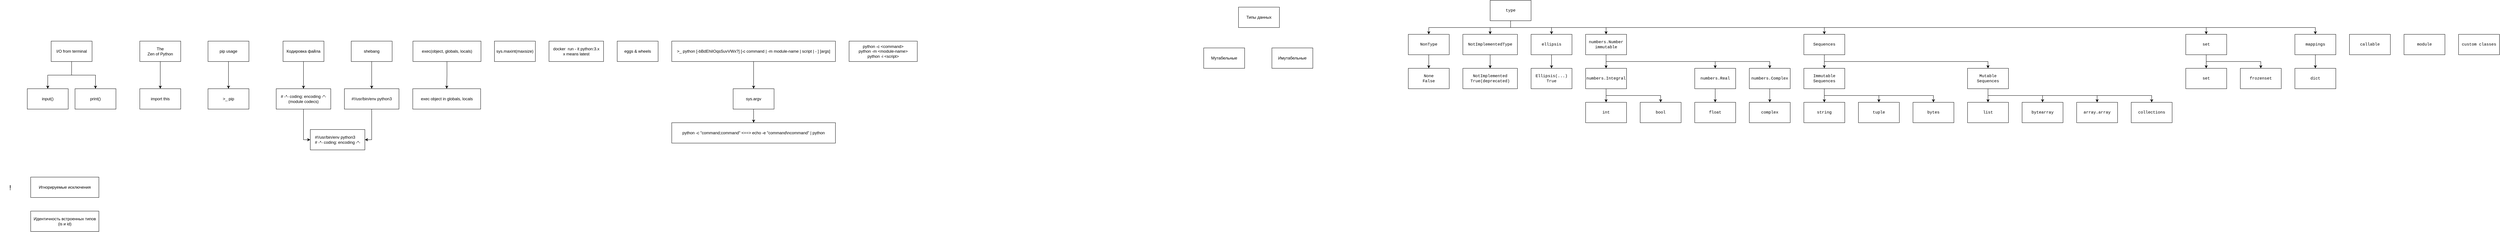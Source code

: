 <mxfile version="17.4.0" type="github">
  <diagram id="f7igN_PYlKPxjjrSWDxX" name="Page-1">
    <mxGraphModel dx="1298" dy="893" grid="1" gridSize="10" guides="1" tooltips="1" connect="1" arrows="1" fold="1" page="1" pageScale="1" pageWidth="827" pageHeight="1169" math="0" shadow="0">
      <root>
        <mxCell id="0" />
        <mxCell id="1" parent="0" />
        <mxCell id="fjqLG9jufIr7hQlXoKtr-2" style="edgeStyle=orthogonalEdgeStyle;rounded=0;orthogonalLoop=1;jettySize=auto;html=1;exitX=0.5;exitY=1;exitDx=0;exitDy=0;entryX=0.5;entryY=0;entryDx=0;entryDy=0;" parent="1" source="402RmO6OI47TIIfogovb-1" target="fjqLG9jufIr7hQlXoKtr-1" edge="1">
          <mxGeometry relative="1" as="geometry" />
        </mxCell>
        <mxCell id="fjqLG9jufIr7hQlXoKtr-4" style="edgeStyle=orthogonalEdgeStyle;rounded=0;orthogonalLoop=1;jettySize=auto;html=1;exitX=0.5;exitY=1;exitDx=0;exitDy=0;" parent="1" source="402RmO6OI47TIIfogovb-1" target="fjqLG9jufIr7hQlXoKtr-3" edge="1">
          <mxGeometry relative="1" as="geometry" />
        </mxCell>
        <mxCell id="402RmO6OI47TIIfogovb-1" value="I/O from terminal" style="rounded=0;whiteSpace=wrap;html=1;" parent="1" vertex="1">
          <mxGeometry x="180" y="180" width="120" height="60" as="geometry" />
        </mxCell>
        <mxCell id="fjqLG9jufIr7hQlXoKtr-1" value="input()" style="whiteSpace=wrap;html=1;" parent="1" vertex="1">
          <mxGeometry x="110" y="320" width="120" height="60" as="geometry" />
        </mxCell>
        <mxCell id="fjqLG9jufIr7hQlXoKtr-3" value="print()" style="whiteSpace=wrap;html=1;" parent="1" vertex="1">
          <mxGeometry x="250" y="320" width="120" height="60" as="geometry" />
        </mxCell>
        <mxCell id="fjqLG9jufIr7hQlXoKtr-7" style="edgeStyle=orthogonalEdgeStyle;rounded=0;orthogonalLoop=1;jettySize=auto;html=1;exitX=0.5;exitY=1;exitDx=0;exitDy=0;entryX=0.5;entryY=0;entryDx=0;entryDy=0;" parent="1" source="fjqLG9jufIr7hQlXoKtr-5" target="fjqLG9jufIr7hQlXoKtr-6" edge="1">
          <mxGeometry relative="1" as="geometry" />
        </mxCell>
        <mxCell id="fjqLG9jufIr7hQlXoKtr-5" value="The &lt;br&gt;Zen of Python" style="whiteSpace=wrap;html=1;" parent="1" vertex="1">
          <mxGeometry x="440" y="180" width="120" height="60" as="geometry" />
        </mxCell>
        <mxCell id="fjqLG9jufIr7hQlXoKtr-6" value="import this" style="whiteSpace=wrap;html=1;" parent="1" vertex="1">
          <mxGeometry x="440" y="320" width="120" height="60" as="geometry" />
        </mxCell>
        <mxCell id="fjqLG9jufIr7hQlXoKtr-10" style="edgeStyle=orthogonalEdgeStyle;rounded=0;orthogonalLoop=1;jettySize=auto;html=1;exitX=0.5;exitY=1;exitDx=0;exitDy=0;" parent="1" source="fjqLG9jufIr7hQlXoKtr-8" target="fjqLG9jufIr7hQlXoKtr-9" edge="1">
          <mxGeometry relative="1" as="geometry" />
        </mxCell>
        <mxCell id="fjqLG9jufIr7hQlXoKtr-8" value="pip usage" style="whiteSpace=wrap;html=1;" parent="1" vertex="1">
          <mxGeometry x="640" y="180" width="120" height="60" as="geometry" />
        </mxCell>
        <mxCell id="fjqLG9jufIr7hQlXoKtr-9" value="&amp;gt;_ pip" style="whiteSpace=wrap;html=1;" parent="1" vertex="1">
          <mxGeometry x="640" y="320" width="120" height="60" as="geometry" />
        </mxCell>
        <mxCell id="fjqLG9jufIr7hQlXoKtr-13" style="edgeStyle=orthogonalEdgeStyle;rounded=0;orthogonalLoop=1;jettySize=auto;html=1;exitX=0.5;exitY=1;exitDx=0;exitDy=0;entryX=0.5;entryY=0;entryDx=0;entryDy=0;" parent="1" source="fjqLG9jufIr7hQlXoKtr-11" target="fjqLG9jufIr7hQlXoKtr-12" edge="1">
          <mxGeometry relative="1" as="geometry" />
        </mxCell>
        <mxCell id="fjqLG9jufIr7hQlXoKtr-11" value="Кодировка файла" style="whiteSpace=wrap;html=1;" parent="1" vertex="1">
          <mxGeometry x="860" y="180" width="120" height="60" as="geometry" />
        </mxCell>
        <mxCell id="fjqLG9jufIr7hQlXoKtr-20" style="edgeStyle=orthogonalEdgeStyle;rounded=0;orthogonalLoop=1;jettySize=auto;html=1;exitX=0.5;exitY=1;exitDx=0;exitDy=0;entryX=0;entryY=0.5;entryDx=0;entryDy=0;" parent="1" source="fjqLG9jufIr7hQlXoKtr-12" target="fjqLG9jufIr7hQlXoKtr-17" edge="1">
          <mxGeometry relative="1" as="geometry" />
        </mxCell>
        <mxCell id="fjqLG9jufIr7hQlXoKtr-12" value="# -*- coding: encoding -*-&lt;br&gt;(module codecs)" style="whiteSpace=wrap;html=1;" parent="1" vertex="1">
          <mxGeometry x="840" y="320" width="160" height="60" as="geometry" />
        </mxCell>
        <mxCell id="fjqLG9jufIr7hQlXoKtr-16" style="edgeStyle=orthogonalEdgeStyle;rounded=0;orthogonalLoop=1;jettySize=auto;html=1;exitX=0.5;exitY=1;exitDx=0;exitDy=0;entryX=0.5;entryY=0;entryDx=0;entryDy=0;" parent="1" source="fjqLG9jufIr7hQlXoKtr-14" target="fjqLG9jufIr7hQlXoKtr-15" edge="1">
          <mxGeometry relative="1" as="geometry" />
        </mxCell>
        <mxCell id="fjqLG9jufIr7hQlXoKtr-14" value="shebang" style="whiteSpace=wrap;html=1;" parent="1" vertex="1">
          <mxGeometry x="1060" y="180" width="120" height="60" as="geometry" />
        </mxCell>
        <mxCell id="fjqLG9jufIr7hQlXoKtr-19" style="edgeStyle=orthogonalEdgeStyle;rounded=0;orthogonalLoop=1;jettySize=auto;html=1;exitX=0.5;exitY=1;exitDx=0;exitDy=0;entryX=1;entryY=0.5;entryDx=0;entryDy=0;" parent="1" source="fjqLG9jufIr7hQlXoKtr-15" target="fjqLG9jufIr7hQlXoKtr-17" edge="1">
          <mxGeometry relative="1" as="geometry" />
        </mxCell>
        <mxCell id="fjqLG9jufIr7hQlXoKtr-15" value="#!/usr/bin/env python3" style="whiteSpace=wrap;html=1;" parent="1" vertex="1">
          <mxGeometry x="1040" y="320" width="160" height="60" as="geometry" />
        </mxCell>
        <mxCell id="fjqLG9jufIr7hQlXoKtr-17" value="&lt;div style=&quot;text-align: left&quot;&gt;#!/usr/bin/env python3&lt;/div&gt;&lt;div style=&quot;text-align: left&quot;&gt;# -*- coding: encoding -*-&lt;/div&gt;" style="whiteSpace=wrap;html=1;" parent="1" vertex="1">
          <mxGeometry x="940" y="440" width="160" height="60" as="geometry" />
        </mxCell>
        <mxCell id="fjqLG9jufIr7hQlXoKtr-23" style="edgeStyle=orthogonalEdgeStyle;rounded=0;orthogonalLoop=1;jettySize=auto;html=1;exitX=0.5;exitY=1;exitDx=0;exitDy=0;entryX=0.5;entryY=0;entryDx=0;entryDy=0;" parent="1" source="fjqLG9jufIr7hQlXoKtr-21" target="fjqLG9jufIr7hQlXoKtr-22" edge="1">
          <mxGeometry relative="1" as="geometry" />
        </mxCell>
        <mxCell id="fjqLG9jufIr7hQlXoKtr-21" value="exec(object, globals, locals)" style="whiteSpace=wrap;html=1;" parent="1" vertex="1">
          <mxGeometry x="1241" y="180" width="199.5" height="60" as="geometry" />
        </mxCell>
        <mxCell id="fjqLG9jufIr7hQlXoKtr-22" value="exec object in globals, locals" style="whiteSpace=wrap;html=1;" parent="1" vertex="1">
          <mxGeometry x="1240.5" y="320" width="199" height="60" as="geometry" />
        </mxCell>
        <mxCell id="fjqLG9jufIr7hQlXoKtr-24" value="Игнорируемые исключения" style="whiteSpace=wrap;html=1;" parent="1" vertex="1">
          <mxGeometry x="120" y="580" width="200" height="60" as="geometry" />
        </mxCell>
        <mxCell id="fjqLG9jufIr7hQlXoKtr-25" value="&lt;font style=&quot;font-size: 20px&quot;&gt;!&lt;/font&gt;" style="text;html=1;strokeColor=none;fillColor=none;align=center;verticalAlign=middle;whiteSpace=wrap;rounded=0;" parent="1" vertex="1">
          <mxGeometry x="30" y="595" width="60" height="30" as="geometry" />
        </mxCell>
        <mxCell id="fjqLG9jufIr7hQlXoKtr-26" value="sys.maxint(maxsize)" style="whiteSpace=wrap;html=1;fontSize=12;fontStyle=0" parent="1" vertex="1">
          <mxGeometry x="1480" y="180" width="120" height="60" as="geometry" />
        </mxCell>
        <mxCell id="fjqLG9jufIr7hQlXoKtr-27" value="Идентичность встроенных типов (is и id)" style="whiteSpace=wrap;html=1;fontSize=12;" parent="1" vertex="1">
          <mxGeometry x="120" y="680" width="200" height="60" as="geometry" />
        </mxCell>
        <mxCell id="fjqLG9jufIr7hQlXoKtr-28" value="docker &amp;nbsp;run - it python:3.x&lt;br&gt;x means latest" style="whiteSpace=wrap;html=1;fontSize=12;" parent="1" vertex="1">
          <mxGeometry x="1640" y="180" width="160" height="60" as="geometry" />
        </mxCell>
        <mxCell id="fjqLG9jufIr7hQlXoKtr-29" value="eggs &amp;amp; wheels" style="whiteSpace=wrap;html=1;fontSize=12;" parent="1" vertex="1">
          <mxGeometry x="1840" y="180" width="120" height="60" as="geometry" />
        </mxCell>
        <mxCell id="fjqLG9jufIr7hQlXoKtr-33" style="edgeStyle=orthogonalEdgeStyle;rounded=0;orthogonalLoop=1;jettySize=auto;html=1;exitX=0.5;exitY=1;exitDx=0;exitDy=0;entryX=0.5;entryY=0;entryDx=0;entryDy=0;fontSize=12;" parent="1" source="fjqLG9jufIr7hQlXoKtr-30" target="fjqLG9jufIr7hQlXoKtr-32" edge="1">
          <mxGeometry relative="1" as="geometry" />
        </mxCell>
        <mxCell id="fjqLG9jufIr7hQlXoKtr-30" value="&amp;gt;_&amp;nbsp;python [-bBdEhiIOqsSuvVWx?] [-c command | -m module-name | script | - ] [args]" style="whiteSpace=wrap;html=1;fontSize=12;" parent="1" vertex="1">
          <mxGeometry x="2000" y="180" width="480" height="60" as="geometry" />
        </mxCell>
        <mxCell id="fjqLG9jufIr7hQlXoKtr-35" style="edgeStyle=orthogonalEdgeStyle;rounded=0;orthogonalLoop=1;jettySize=auto;html=1;exitX=0.5;exitY=1;exitDx=0;exitDy=0;entryX=0.5;entryY=0;entryDx=0;entryDy=0;fontSize=12;" parent="1" source="fjqLG9jufIr7hQlXoKtr-32" target="fjqLG9jufIr7hQlXoKtr-34" edge="1">
          <mxGeometry relative="1" as="geometry" />
        </mxCell>
        <mxCell id="fjqLG9jufIr7hQlXoKtr-32" value="sys.argv" style="whiteSpace=wrap;html=1;fontSize=12;" parent="1" vertex="1">
          <mxGeometry x="2180" y="320" width="120" height="60" as="geometry" />
        </mxCell>
        <mxCell id="fjqLG9jufIr7hQlXoKtr-34" value="python -c &quot;command;command&quot; &amp;lt;==&amp;gt; echo -e &quot;command\ncommand&quot; | python" style="whiteSpace=wrap;html=1;fontSize=12;" parent="1" vertex="1">
          <mxGeometry x="2000" y="420" width="480" height="60" as="geometry" />
        </mxCell>
        <mxCell id="dHfb87SPBxzQ6KdG2XZ1-1" value="python -c &amp;lt;command&amp;gt;&lt;br&gt;python -m &amp;lt;module-name&amp;gt;&lt;br&gt;python -i &amp;lt;script&amp;gt;" style="whiteSpace=wrap;html=1;" parent="1" vertex="1">
          <mxGeometry x="2520" y="180" width="200" height="60" as="geometry" />
        </mxCell>
        <mxCell id="pvh-8OEyMAAPhfDKWapa-1" value="Типы данных" style="whiteSpace=wrap;html=1;" vertex="1" parent="1">
          <mxGeometry x="3662" y="80" width="120" height="60" as="geometry" />
        </mxCell>
        <mxCell id="pvh-8OEyMAAPhfDKWapa-2" value="Мутабельные" style="whiteSpace=wrap;html=1;" vertex="1" parent="1">
          <mxGeometry x="3560" y="200" width="120" height="60" as="geometry" />
        </mxCell>
        <mxCell id="pvh-8OEyMAAPhfDKWapa-3" value="Имутабельные" style="whiteSpace=wrap;html=1;" vertex="1" parent="1">
          <mxGeometry x="3760" y="200" width="120" height="60" as="geometry" />
        </mxCell>
        <mxCell id="pvh-8OEyMAAPhfDKWapa-29" style="edgeStyle=orthogonalEdgeStyle;rounded=0;orthogonalLoop=1;jettySize=auto;html=1;exitX=0.5;exitY=1;exitDx=0;exitDy=0;fontFamily=Courier New;" edge="1" parent="1" source="pvh-8OEyMAAPhfDKWapa-4" target="pvh-8OEyMAAPhfDKWapa-11">
          <mxGeometry relative="1" as="geometry" />
        </mxCell>
        <mxCell id="pvh-8OEyMAAPhfDKWapa-30" style="edgeStyle=orthogonalEdgeStyle;rounded=0;orthogonalLoop=1;jettySize=auto;html=1;exitX=0.5;exitY=1;exitDx=0;exitDy=0;fontFamily=Courier New;" edge="1" parent="1" source="pvh-8OEyMAAPhfDKWapa-4" target="pvh-8OEyMAAPhfDKWapa-19">
          <mxGeometry relative="1" as="geometry" />
        </mxCell>
        <mxCell id="pvh-8OEyMAAPhfDKWapa-32" style="edgeStyle=orthogonalEdgeStyle;rounded=0;orthogonalLoop=1;jettySize=auto;html=1;exitX=0.5;exitY=1;exitDx=0;exitDy=0;entryX=0.5;entryY=0;entryDx=0;entryDy=0;fontFamily=Courier New;" edge="1" parent="1" source="pvh-8OEyMAAPhfDKWapa-4" target="pvh-8OEyMAAPhfDKWapa-5">
          <mxGeometry relative="1" as="geometry" />
        </mxCell>
        <mxCell id="pvh-8OEyMAAPhfDKWapa-34" style="edgeStyle=orthogonalEdgeStyle;rounded=0;orthogonalLoop=1;jettySize=auto;html=1;exitX=0.5;exitY=1;exitDx=0;exitDy=0;fontFamily=Courier New;" edge="1" parent="1" source="pvh-8OEyMAAPhfDKWapa-4" target="pvh-8OEyMAAPhfDKWapa-7">
          <mxGeometry relative="1" as="geometry" />
        </mxCell>
        <mxCell id="pvh-8OEyMAAPhfDKWapa-35" style="edgeStyle=orthogonalEdgeStyle;rounded=0;orthogonalLoop=1;jettySize=auto;html=1;exitX=0.5;exitY=1;exitDx=0;exitDy=0;entryX=0.5;entryY=0;entryDx=0;entryDy=0;fontFamily=Courier New;" edge="1" parent="1" source="pvh-8OEyMAAPhfDKWapa-4" target="pvh-8OEyMAAPhfDKWapa-9">
          <mxGeometry relative="1" as="geometry" />
        </mxCell>
        <mxCell id="pvh-8OEyMAAPhfDKWapa-55" style="edgeStyle=orthogonalEdgeStyle;rounded=0;orthogonalLoop=1;jettySize=auto;html=1;exitX=0.5;exitY=1;exitDx=0;exitDy=0;entryX=0.5;entryY=0;entryDx=0;entryDy=0;fontFamily=Courier New;" edge="1" parent="1" source="pvh-8OEyMAAPhfDKWapa-4" target="pvh-8OEyMAAPhfDKWapa-54">
          <mxGeometry relative="1" as="geometry" />
        </mxCell>
        <mxCell id="pvh-8OEyMAAPhfDKWapa-63" style="edgeStyle=orthogonalEdgeStyle;rounded=0;orthogonalLoop=1;jettySize=auto;html=1;exitX=0.5;exitY=1;exitDx=0;exitDy=0;fontFamily=Courier New;" edge="1" parent="1" source="pvh-8OEyMAAPhfDKWapa-4" target="pvh-8OEyMAAPhfDKWapa-60">
          <mxGeometry relative="1" as="geometry" />
        </mxCell>
        <mxCell id="pvh-8OEyMAAPhfDKWapa-4" value="type" style="whiteSpace=wrap;html=1;fontFamily=Courier New;" vertex="1" parent="1">
          <mxGeometry x="4400" y="60" width="120" height="60" as="geometry" />
        </mxCell>
        <mxCell id="pvh-8OEyMAAPhfDKWapa-33" style="edgeStyle=orthogonalEdgeStyle;rounded=0;orthogonalLoop=1;jettySize=auto;html=1;exitX=0.5;exitY=1;exitDx=0;exitDy=0;entryX=0.5;entryY=0;entryDx=0;entryDy=0;fontFamily=Courier New;" edge="1" parent="1" source="pvh-8OEyMAAPhfDKWapa-5" target="pvh-8OEyMAAPhfDKWapa-6">
          <mxGeometry relative="1" as="geometry" />
        </mxCell>
        <mxCell id="pvh-8OEyMAAPhfDKWapa-5" value="NonType" style="whiteSpace=wrap;html=1;fontFamily=Courier New;" vertex="1" parent="1">
          <mxGeometry x="4160" y="160" width="120" height="60" as="geometry" />
        </mxCell>
        <mxCell id="pvh-8OEyMAAPhfDKWapa-6" value="None&lt;br&gt;False" style="whiteSpace=wrap;html=1;fontFamily=Courier New;" vertex="1" parent="1">
          <mxGeometry x="4160" y="260" width="120" height="60" as="geometry" />
        </mxCell>
        <mxCell id="pvh-8OEyMAAPhfDKWapa-36" style="edgeStyle=orthogonalEdgeStyle;rounded=0;orthogonalLoop=1;jettySize=auto;html=1;exitX=0.5;exitY=1;exitDx=0;exitDy=0;entryX=0.5;entryY=0;entryDx=0;entryDy=0;fontFamily=Courier New;" edge="1" parent="1" source="pvh-8OEyMAAPhfDKWapa-7" target="pvh-8OEyMAAPhfDKWapa-8">
          <mxGeometry relative="1" as="geometry" />
        </mxCell>
        <mxCell id="pvh-8OEyMAAPhfDKWapa-7" value="NotImplementedType" style="whiteSpace=wrap;html=1;fontFamily=Courier New;" vertex="1" parent="1">
          <mxGeometry x="4320" y="160" width="160" height="60" as="geometry" />
        </mxCell>
        <mxCell id="pvh-8OEyMAAPhfDKWapa-8" value="NotImplemented&lt;br&gt;True(deprecated)" style="whiteSpace=wrap;html=1;fontFamily=Courier New;" vertex="1" parent="1">
          <mxGeometry x="4320" y="260" width="160" height="60" as="geometry" />
        </mxCell>
        <mxCell id="pvh-8OEyMAAPhfDKWapa-37" style="edgeStyle=orthogonalEdgeStyle;rounded=0;orthogonalLoop=1;jettySize=auto;html=1;exitX=0.5;exitY=1;exitDx=0;exitDy=0;entryX=0.5;entryY=0;entryDx=0;entryDy=0;fontFamily=Courier New;" edge="1" parent="1" source="pvh-8OEyMAAPhfDKWapa-9" target="pvh-8OEyMAAPhfDKWapa-10">
          <mxGeometry relative="1" as="geometry" />
        </mxCell>
        <mxCell id="pvh-8OEyMAAPhfDKWapa-9" value="ellipsis" style="whiteSpace=wrap;html=1;fontFamily=Courier New;" vertex="1" parent="1">
          <mxGeometry x="4520" y="160" width="120" height="60" as="geometry" />
        </mxCell>
        <mxCell id="pvh-8OEyMAAPhfDKWapa-10" value="Ellipsis(...)&lt;br&gt;True" style="whiteSpace=wrap;html=1;fontFamily=Courier New;" vertex="1" parent="1">
          <mxGeometry x="4520" y="260" width="120" height="60" as="geometry" />
        </mxCell>
        <mxCell id="pvh-8OEyMAAPhfDKWapa-21" style="edgeStyle=orthogonalEdgeStyle;rounded=0;orthogonalLoop=1;jettySize=auto;html=1;exitX=0.5;exitY=1;exitDx=0;exitDy=0;entryX=0.5;entryY=0;entryDx=0;entryDy=0;fontFamily=Courier New;" edge="1" parent="1" source="pvh-8OEyMAAPhfDKWapa-11" target="pvh-8OEyMAAPhfDKWapa-12">
          <mxGeometry relative="1" as="geometry" />
        </mxCell>
        <mxCell id="pvh-8OEyMAAPhfDKWapa-24" style="edgeStyle=orthogonalEdgeStyle;rounded=0;orthogonalLoop=1;jettySize=auto;html=1;exitX=0.5;exitY=1;exitDx=0;exitDy=0;fontFamily=Courier New;" edge="1" parent="1" source="pvh-8OEyMAAPhfDKWapa-11" target="pvh-8OEyMAAPhfDKWapa-14">
          <mxGeometry relative="1" as="geometry" />
        </mxCell>
        <mxCell id="pvh-8OEyMAAPhfDKWapa-26" style="edgeStyle=orthogonalEdgeStyle;rounded=0;orthogonalLoop=1;jettySize=auto;html=1;exitX=0.5;exitY=1;exitDx=0;exitDy=0;entryX=0.5;entryY=0;entryDx=0;entryDy=0;fontFamily=Courier New;" edge="1" parent="1" source="pvh-8OEyMAAPhfDKWapa-11" target="pvh-8OEyMAAPhfDKWapa-17">
          <mxGeometry relative="1" as="geometry" />
        </mxCell>
        <mxCell id="pvh-8OEyMAAPhfDKWapa-11" value="numbers.Number&lt;br&gt;immutable" style="whiteSpace=wrap;html=1;fontFamily=Courier New;" vertex="1" parent="1">
          <mxGeometry x="4680" y="160" width="120" height="60" as="geometry" />
        </mxCell>
        <mxCell id="pvh-8OEyMAAPhfDKWapa-22" style="edgeStyle=orthogonalEdgeStyle;rounded=0;orthogonalLoop=1;jettySize=auto;html=1;exitX=0.5;exitY=1;exitDx=0;exitDy=0;entryX=0.5;entryY=0;entryDx=0;entryDy=0;fontFamily=Courier New;" edge="1" parent="1" source="pvh-8OEyMAAPhfDKWapa-12" target="pvh-8OEyMAAPhfDKWapa-13">
          <mxGeometry relative="1" as="geometry" />
        </mxCell>
        <mxCell id="pvh-8OEyMAAPhfDKWapa-23" style="edgeStyle=orthogonalEdgeStyle;rounded=0;orthogonalLoop=1;jettySize=auto;html=1;exitX=0.5;exitY=1;exitDx=0;exitDy=0;fontFamily=Courier New;" edge="1" parent="1" source="pvh-8OEyMAAPhfDKWapa-12" target="pvh-8OEyMAAPhfDKWapa-15">
          <mxGeometry relative="1" as="geometry" />
        </mxCell>
        <mxCell id="pvh-8OEyMAAPhfDKWapa-12" value="numbers.Integral" style="whiteSpace=wrap;html=1;fontFamily=Courier New;" vertex="1" parent="1">
          <mxGeometry x="4680" y="260" width="120" height="60" as="geometry" />
        </mxCell>
        <mxCell id="pvh-8OEyMAAPhfDKWapa-13" value="int" style="whiteSpace=wrap;html=1;fontFamily=Courier New;" vertex="1" parent="1">
          <mxGeometry x="4680" y="360" width="120" height="60" as="geometry" />
        </mxCell>
        <mxCell id="pvh-8OEyMAAPhfDKWapa-25" style="edgeStyle=orthogonalEdgeStyle;rounded=0;orthogonalLoop=1;jettySize=auto;html=1;exitX=0.5;exitY=1;exitDx=0;exitDy=0;entryX=0.5;entryY=0;entryDx=0;entryDy=0;fontFamily=Courier New;" edge="1" parent="1" source="pvh-8OEyMAAPhfDKWapa-14" target="pvh-8OEyMAAPhfDKWapa-16">
          <mxGeometry relative="1" as="geometry" />
        </mxCell>
        <mxCell id="pvh-8OEyMAAPhfDKWapa-14" value="numbers.Real" style="whiteSpace=wrap;html=1;fontFamily=Courier New;" vertex="1" parent="1">
          <mxGeometry x="5000" y="260" width="120" height="60" as="geometry" />
        </mxCell>
        <mxCell id="pvh-8OEyMAAPhfDKWapa-15" value="bool" style="whiteSpace=wrap;html=1;fontFamily=Courier New;" vertex="1" parent="1">
          <mxGeometry x="4840" y="360" width="120" height="60" as="geometry" />
        </mxCell>
        <mxCell id="pvh-8OEyMAAPhfDKWapa-16" value="float" style="whiteSpace=wrap;html=1;fontFamily=Courier New;" vertex="1" parent="1">
          <mxGeometry x="5000" y="360" width="120" height="60" as="geometry" />
        </mxCell>
        <mxCell id="pvh-8OEyMAAPhfDKWapa-27" style="edgeStyle=orthogonalEdgeStyle;rounded=0;orthogonalLoop=1;jettySize=auto;html=1;exitX=0.5;exitY=1;exitDx=0;exitDy=0;entryX=0.5;entryY=0;entryDx=0;entryDy=0;fontFamily=Courier New;" edge="1" parent="1" source="pvh-8OEyMAAPhfDKWapa-17" target="pvh-8OEyMAAPhfDKWapa-18">
          <mxGeometry relative="1" as="geometry" />
        </mxCell>
        <mxCell id="pvh-8OEyMAAPhfDKWapa-17" value="numbers.Complex" style="whiteSpace=wrap;html=1;fontFamily=Courier New;" vertex="1" parent="1">
          <mxGeometry x="5160" y="260" width="120" height="60" as="geometry" />
        </mxCell>
        <mxCell id="pvh-8OEyMAAPhfDKWapa-18" value="complex" style="whiteSpace=wrap;html=1;fontFamily=Courier New;" vertex="1" parent="1">
          <mxGeometry x="5160" y="360" width="120" height="60" as="geometry" />
        </mxCell>
        <mxCell id="pvh-8OEyMAAPhfDKWapa-31" style="edgeStyle=orthogonalEdgeStyle;rounded=0;orthogonalLoop=1;jettySize=auto;html=1;exitX=0.5;exitY=1;exitDx=0;exitDy=0;entryX=0.5;entryY=0;entryDx=0;entryDy=0;fontFamily=Courier New;" edge="1" parent="1" source="pvh-8OEyMAAPhfDKWapa-19" target="pvh-8OEyMAAPhfDKWapa-20">
          <mxGeometry relative="1" as="geometry" />
        </mxCell>
        <mxCell id="pvh-8OEyMAAPhfDKWapa-45" style="edgeStyle=orthogonalEdgeStyle;rounded=0;orthogonalLoop=1;jettySize=auto;html=1;exitX=0.5;exitY=1;exitDx=0;exitDy=0;entryX=0.5;entryY=0;entryDx=0;entryDy=0;fontFamily=Courier New;" edge="1" parent="1" source="pvh-8OEyMAAPhfDKWapa-19" target="pvh-8OEyMAAPhfDKWapa-44">
          <mxGeometry relative="1" as="geometry" />
        </mxCell>
        <mxCell id="pvh-8OEyMAAPhfDKWapa-19" value="Sequences" style="whiteSpace=wrap;html=1;fontFamily=Courier New;" vertex="1" parent="1">
          <mxGeometry x="5320" y="160" width="120" height="60" as="geometry" />
        </mxCell>
        <mxCell id="pvh-8OEyMAAPhfDKWapa-39" style="edgeStyle=orthogonalEdgeStyle;rounded=0;orthogonalLoop=1;jettySize=auto;html=1;exitX=0.5;exitY=1;exitDx=0;exitDy=0;entryX=0.5;entryY=0;entryDx=0;entryDy=0;fontFamily=Courier New;" edge="1" parent="1" source="pvh-8OEyMAAPhfDKWapa-20" target="pvh-8OEyMAAPhfDKWapa-38">
          <mxGeometry relative="1" as="geometry" />
        </mxCell>
        <mxCell id="pvh-8OEyMAAPhfDKWapa-41" style="edgeStyle=orthogonalEdgeStyle;rounded=0;orthogonalLoop=1;jettySize=auto;html=1;exitX=0.5;exitY=1;exitDx=0;exitDy=0;fontFamily=Courier New;" edge="1" parent="1" source="pvh-8OEyMAAPhfDKWapa-20" target="pvh-8OEyMAAPhfDKWapa-40">
          <mxGeometry relative="1" as="geometry" />
        </mxCell>
        <mxCell id="pvh-8OEyMAAPhfDKWapa-43" style="edgeStyle=orthogonalEdgeStyle;rounded=0;orthogonalLoop=1;jettySize=auto;html=1;exitX=0.5;exitY=1;exitDx=0;exitDy=0;entryX=0.5;entryY=0;entryDx=0;entryDy=0;fontFamily=Courier New;" edge="1" parent="1" source="pvh-8OEyMAAPhfDKWapa-20" target="pvh-8OEyMAAPhfDKWapa-42">
          <mxGeometry relative="1" as="geometry" />
        </mxCell>
        <mxCell id="pvh-8OEyMAAPhfDKWapa-20" value="Immutable Sequences" style="whiteSpace=wrap;html=1;fontFamily=Courier New;" vertex="1" parent="1">
          <mxGeometry x="5320" y="260" width="120" height="60" as="geometry" />
        </mxCell>
        <mxCell id="pvh-8OEyMAAPhfDKWapa-38" value="string" style="whiteSpace=wrap;html=1;fontFamily=Courier New;" vertex="1" parent="1">
          <mxGeometry x="5320" y="360" width="120" height="60" as="geometry" />
        </mxCell>
        <mxCell id="pvh-8OEyMAAPhfDKWapa-40" value="tuple" style="whiteSpace=wrap;html=1;fontFamily=Courier New;" vertex="1" parent="1">
          <mxGeometry x="5480" y="360" width="120" height="60" as="geometry" />
        </mxCell>
        <mxCell id="pvh-8OEyMAAPhfDKWapa-42" value="bytes" style="whiteSpace=wrap;html=1;fontFamily=Courier New;" vertex="1" parent="1">
          <mxGeometry x="5640" y="360" width="120" height="60" as="geometry" />
        </mxCell>
        <mxCell id="pvh-8OEyMAAPhfDKWapa-47" style="edgeStyle=orthogonalEdgeStyle;rounded=0;orthogonalLoop=1;jettySize=auto;html=1;exitX=0.5;exitY=1;exitDx=0;exitDy=0;fontFamily=Courier New;" edge="1" parent="1" source="pvh-8OEyMAAPhfDKWapa-44" target="pvh-8OEyMAAPhfDKWapa-46">
          <mxGeometry relative="1" as="geometry" />
        </mxCell>
        <mxCell id="pvh-8OEyMAAPhfDKWapa-49" style="edgeStyle=orthogonalEdgeStyle;rounded=0;orthogonalLoop=1;jettySize=auto;html=1;exitX=0.5;exitY=1;exitDx=0;exitDy=0;entryX=0.5;entryY=0;entryDx=0;entryDy=0;fontFamily=Courier New;" edge="1" parent="1" source="pvh-8OEyMAAPhfDKWapa-44" target="pvh-8OEyMAAPhfDKWapa-48">
          <mxGeometry relative="1" as="geometry" />
        </mxCell>
        <mxCell id="pvh-8OEyMAAPhfDKWapa-51" style="edgeStyle=orthogonalEdgeStyle;rounded=0;orthogonalLoop=1;jettySize=auto;html=1;exitX=0.5;exitY=1;exitDx=0;exitDy=0;fontFamily=Courier New;" edge="1" parent="1" source="pvh-8OEyMAAPhfDKWapa-44" target="pvh-8OEyMAAPhfDKWapa-50">
          <mxGeometry relative="1" as="geometry" />
        </mxCell>
        <mxCell id="pvh-8OEyMAAPhfDKWapa-53" style="edgeStyle=orthogonalEdgeStyle;rounded=0;orthogonalLoop=1;jettySize=auto;html=1;exitX=0.5;exitY=1;exitDx=0;exitDy=0;entryX=0.5;entryY=0;entryDx=0;entryDy=0;fontFamily=Courier New;" edge="1" parent="1" source="pvh-8OEyMAAPhfDKWapa-44" target="pvh-8OEyMAAPhfDKWapa-52">
          <mxGeometry relative="1" as="geometry" />
        </mxCell>
        <mxCell id="pvh-8OEyMAAPhfDKWapa-44" value="Mutable Sequences" style="whiteSpace=wrap;html=1;fontFamily=Courier New;" vertex="1" parent="1">
          <mxGeometry x="5800" y="260" width="120" height="60" as="geometry" />
        </mxCell>
        <mxCell id="pvh-8OEyMAAPhfDKWapa-46" value="list" style="whiteSpace=wrap;html=1;fontFamily=Courier New;" vertex="1" parent="1">
          <mxGeometry x="5800" y="360" width="120" height="60" as="geometry" />
        </mxCell>
        <mxCell id="pvh-8OEyMAAPhfDKWapa-48" value="bytearray" style="whiteSpace=wrap;html=1;fontFamily=Courier New;" vertex="1" parent="1">
          <mxGeometry x="5960" y="360" width="120" height="60" as="geometry" />
        </mxCell>
        <mxCell id="pvh-8OEyMAAPhfDKWapa-50" value="array.array" style="whiteSpace=wrap;html=1;fontFamily=Courier New;" vertex="1" parent="1">
          <mxGeometry x="6120" y="360" width="120" height="60" as="geometry" />
        </mxCell>
        <mxCell id="pvh-8OEyMAAPhfDKWapa-52" value="collections" style="whiteSpace=wrap;html=1;fontFamily=Courier New;" vertex="1" parent="1">
          <mxGeometry x="6280" y="360" width="120" height="60" as="geometry" />
        </mxCell>
        <mxCell id="pvh-8OEyMAAPhfDKWapa-58" style="edgeStyle=orthogonalEdgeStyle;rounded=0;orthogonalLoop=1;jettySize=auto;html=1;exitX=0.5;exitY=1;exitDx=0;exitDy=0;entryX=0.5;entryY=0;entryDx=0;entryDy=0;fontFamily=Courier New;" edge="1" parent="1" source="pvh-8OEyMAAPhfDKWapa-54" target="pvh-8OEyMAAPhfDKWapa-56">
          <mxGeometry relative="1" as="geometry" />
        </mxCell>
        <mxCell id="pvh-8OEyMAAPhfDKWapa-59" style="edgeStyle=orthogonalEdgeStyle;rounded=0;orthogonalLoop=1;jettySize=auto;html=1;exitX=0.5;exitY=1;exitDx=0;exitDy=0;fontFamily=Courier New;" edge="1" parent="1" source="pvh-8OEyMAAPhfDKWapa-54" target="pvh-8OEyMAAPhfDKWapa-57">
          <mxGeometry relative="1" as="geometry" />
        </mxCell>
        <mxCell id="pvh-8OEyMAAPhfDKWapa-54" value="set" style="whiteSpace=wrap;html=1;fontFamily=Courier New;" vertex="1" parent="1">
          <mxGeometry x="6440" y="160" width="120" height="60" as="geometry" />
        </mxCell>
        <mxCell id="pvh-8OEyMAAPhfDKWapa-56" value="set" style="whiteSpace=wrap;html=1;fontFamily=Courier New;" vertex="1" parent="1">
          <mxGeometry x="6440" y="260" width="120" height="60" as="geometry" />
        </mxCell>
        <mxCell id="pvh-8OEyMAAPhfDKWapa-57" value="frozenset" style="whiteSpace=wrap;html=1;fontFamily=Courier New;" vertex="1" parent="1">
          <mxGeometry x="6600" y="260" width="120" height="60" as="geometry" />
        </mxCell>
        <mxCell id="pvh-8OEyMAAPhfDKWapa-62" style="edgeStyle=orthogonalEdgeStyle;rounded=0;orthogonalLoop=1;jettySize=auto;html=1;exitX=0.5;exitY=1;exitDx=0;exitDy=0;entryX=0.5;entryY=0;entryDx=0;entryDy=0;fontFamily=Courier New;" edge="1" parent="1" source="pvh-8OEyMAAPhfDKWapa-60" target="pvh-8OEyMAAPhfDKWapa-61">
          <mxGeometry relative="1" as="geometry" />
        </mxCell>
        <mxCell id="pvh-8OEyMAAPhfDKWapa-60" value="mappings" style="whiteSpace=wrap;html=1;fontFamily=Courier New;" vertex="1" parent="1">
          <mxGeometry x="6760" y="160" width="120" height="60" as="geometry" />
        </mxCell>
        <mxCell id="pvh-8OEyMAAPhfDKWapa-61" value="dict" style="whiteSpace=wrap;html=1;fontFamily=Courier New;" vertex="1" parent="1">
          <mxGeometry x="6760" y="260" width="120" height="60" as="geometry" />
        </mxCell>
        <mxCell id="pvh-8OEyMAAPhfDKWapa-64" value="callable" style="whiteSpace=wrap;html=1;fontFamily=Courier New;" vertex="1" parent="1">
          <mxGeometry x="6920" y="160" width="120" height="60" as="geometry" />
        </mxCell>
        <mxCell id="pvh-8OEyMAAPhfDKWapa-66" value="module" style="whiteSpace=wrap;html=1;fontFamily=Courier New;" vertex="1" parent="1">
          <mxGeometry x="7080" y="160" width="120" height="60" as="geometry" />
        </mxCell>
        <mxCell id="pvh-8OEyMAAPhfDKWapa-67" value="custom classes" style="whiteSpace=wrap;html=1;fontFamily=Courier New;" vertex="1" parent="1">
          <mxGeometry x="7240" y="160" width="120" height="60" as="geometry" />
        </mxCell>
      </root>
    </mxGraphModel>
  </diagram>
</mxfile>
